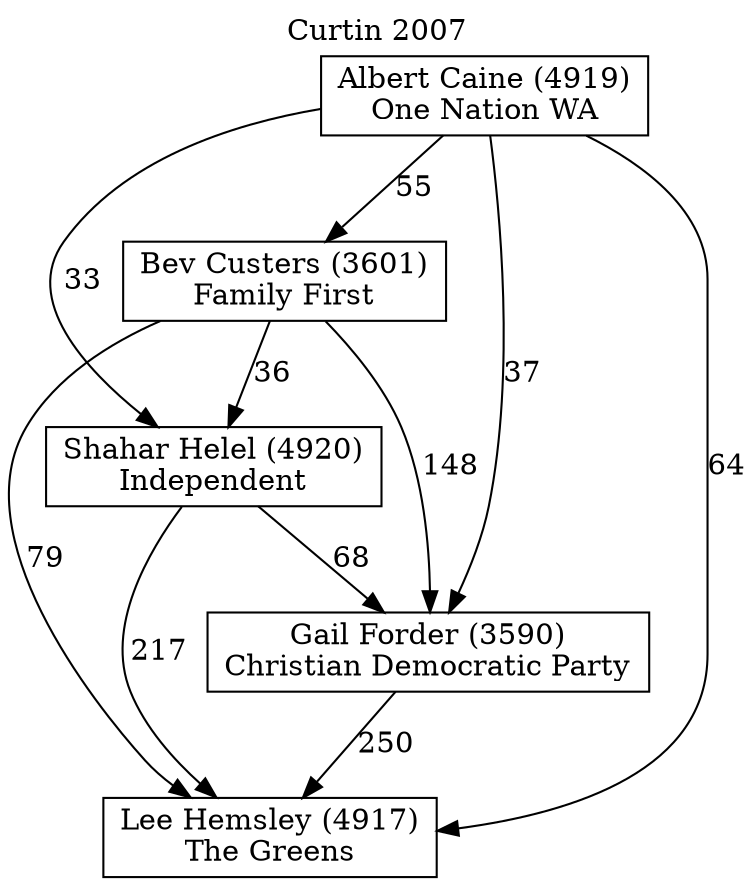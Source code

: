 // House preference flow
digraph "Lee Hemsley (4917)_Curtin_2007" {
	graph [label="Curtin 2007" labelloc=t mclimit=10]
	node [shape=box]
	"Lee Hemsley (4917)" [label="Lee Hemsley (4917)
The Greens"]
	"Gail Forder (3590)" [label="Gail Forder (3590)
Christian Democratic Party"]
	"Shahar Helel (4920)" [label="Shahar Helel (4920)
Independent"]
	"Bev Custers (3601)" [label="Bev Custers (3601)
Family First"]
	"Albert Caine (4919)" [label="Albert Caine (4919)
One Nation WA"]
	"Lee Hemsley (4917)" [label="Lee Hemsley (4917)
The Greens"]
	"Shahar Helel (4920)" [label="Shahar Helel (4920)
Independent"]
	"Bev Custers (3601)" [label="Bev Custers (3601)
Family First"]
	"Albert Caine (4919)" [label="Albert Caine (4919)
One Nation WA"]
	"Lee Hemsley (4917)" [label="Lee Hemsley (4917)
The Greens"]
	"Bev Custers (3601)" [label="Bev Custers (3601)
Family First"]
	"Albert Caine (4919)" [label="Albert Caine (4919)
One Nation WA"]
	"Lee Hemsley (4917)" [label="Lee Hemsley (4917)
The Greens"]
	"Albert Caine (4919)" [label="Albert Caine (4919)
One Nation WA"]
	"Albert Caine (4919)" [label="Albert Caine (4919)
One Nation WA"]
	"Bev Custers (3601)" [label="Bev Custers (3601)
Family First"]
	"Albert Caine (4919)" [label="Albert Caine (4919)
One Nation WA"]
	"Albert Caine (4919)" [label="Albert Caine (4919)
One Nation WA"]
	"Shahar Helel (4920)" [label="Shahar Helel (4920)
Independent"]
	"Bev Custers (3601)" [label="Bev Custers (3601)
Family First"]
	"Albert Caine (4919)" [label="Albert Caine (4919)
One Nation WA"]
	"Shahar Helel (4920)" [label="Shahar Helel (4920)
Independent"]
	"Albert Caine (4919)" [label="Albert Caine (4919)
One Nation WA"]
	"Albert Caine (4919)" [label="Albert Caine (4919)
One Nation WA"]
	"Bev Custers (3601)" [label="Bev Custers (3601)
Family First"]
	"Albert Caine (4919)" [label="Albert Caine (4919)
One Nation WA"]
	"Albert Caine (4919)" [label="Albert Caine (4919)
One Nation WA"]
	"Gail Forder (3590)" [label="Gail Forder (3590)
Christian Democratic Party"]
	"Shahar Helel (4920)" [label="Shahar Helel (4920)
Independent"]
	"Bev Custers (3601)" [label="Bev Custers (3601)
Family First"]
	"Albert Caine (4919)" [label="Albert Caine (4919)
One Nation WA"]
	"Gail Forder (3590)" [label="Gail Forder (3590)
Christian Democratic Party"]
	"Bev Custers (3601)" [label="Bev Custers (3601)
Family First"]
	"Albert Caine (4919)" [label="Albert Caine (4919)
One Nation WA"]
	"Gail Forder (3590)" [label="Gail Forder (3590)
Christian Democratic Party"]
	"Albert Caine (4919)" [label="Albert Caine (4919)
One Nation WA"]
	"Albert Caine (4919)" [label="Albert Caine (4919)
One Nation WA"]
	"Bev Custers (3601)" [label="Bev Custers (3601)
Family First"]
	"Albert Caine (4919)" [label="Albert Caine (4919)
One Nation WA"]
	"Albert Caine (4919)" [label="Albert Caine (4919)
One Nation WA"]
	"Shahar Helel (4920)" [label="Shahar Helel (4920)
Independent"]
	"Bev Custers (3601)" [label="Bev Custers (3601)
Family First"]
	"Albert Caine (4919)" [label="Albert Caine (4919)
One Nation WA"]
	"Shahar Helel (4920)" [label="Shahar Helel (4920)
Independent"]
	"Albert Caine (4919)" [label="Albert Caine (4919)
One Nation WA"]
	"Albert Caine (4919)" [label="Albert Caine (4919)
One Nation WA"]
	"Bev Custers (3601)" [label="Bev Custers (3601)
Family First"]
	"Albert Caine (4919)" [label="Albert Caine (4919)
One Nation WA"]
	"Albert Caine (4919)" [label="Albert Caine (4919)
One Nation WA"]
	"Gail Forder (3590)" -> "Lee Hemsley (4917)" [label=250]
	"Shahar Helel (4920)" -> "Gail Forder (3590)" [label=68]
	"Bev Custers (3601)" -> "Shahar Helel (4920)" [label=36]
	"Albert Caine (4919)" -> "Bev Custers (3601)" [label=55]
	"Shahar Helel (4920)" -> "Lee Hemsley (4917)" [label=217]
	"Bev Custers (3601)" -> "Lee Hemsley (4917)" [label=79]
	"Albert Caine (4919)" -> "Lee Hemsley (4917)" [label=64]
	"Albert Caine (4919)" -> "Shahar Helel (4920)" [label=33]
	"Bev Custers (3601)" -> "Gail Forder (3590)" [label=148]
	"Albert Caine (4919)" -> "Gail Forder (3590)" [label=37]
}
